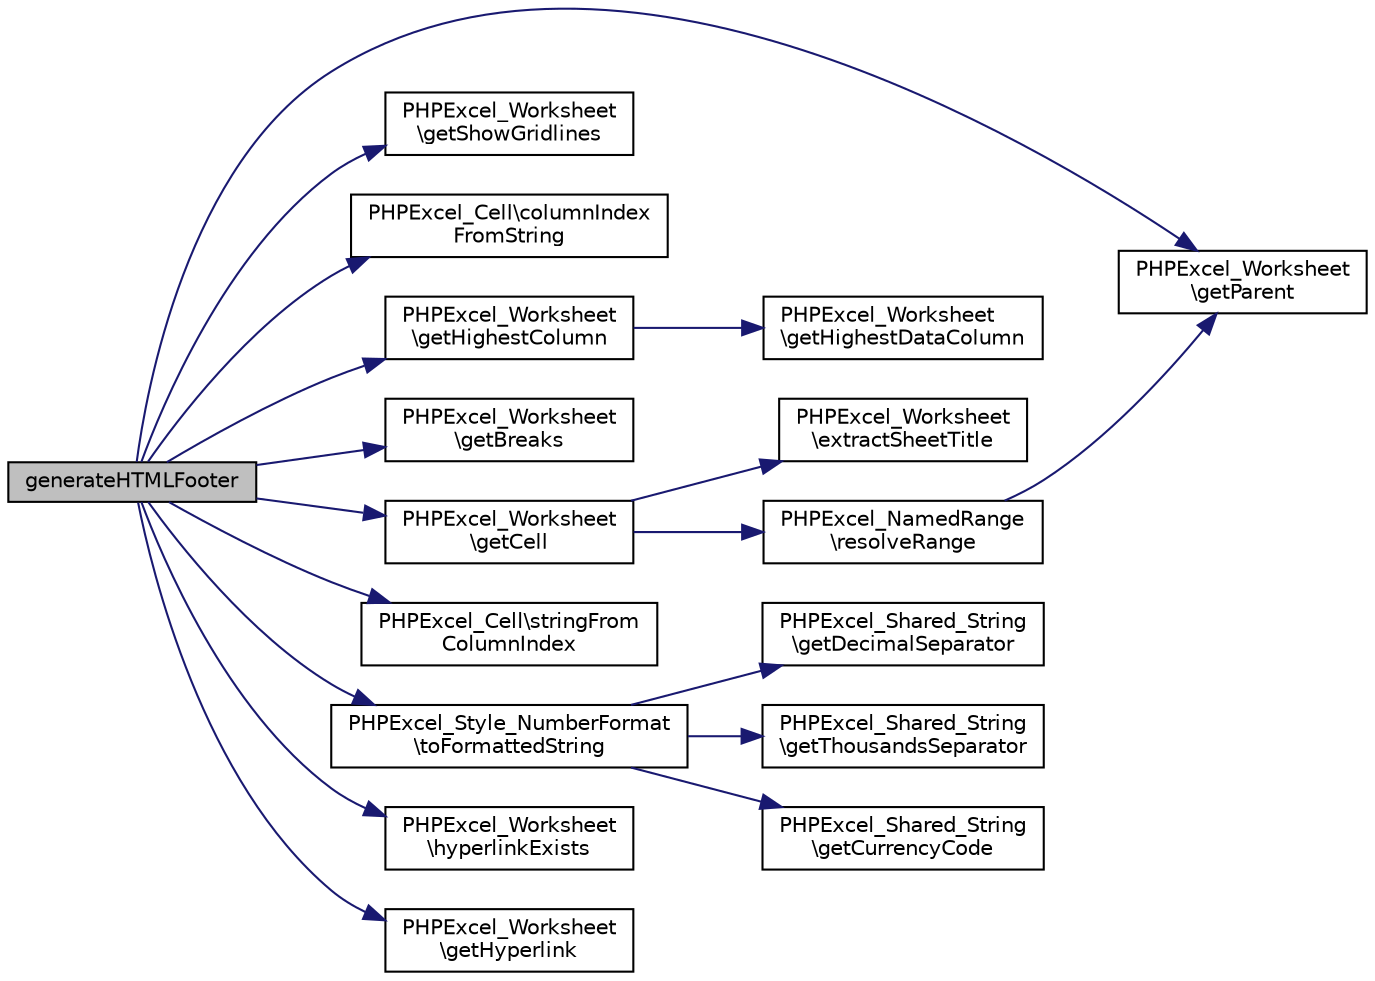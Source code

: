 digraph "generateHTMLFooter"
{
  edge [fontname="Helvetica",fontsize="10",labelfontname="Helvetica",labelfontsize="10"];
  node [fontname="Helvetica",fontsize="10",shape=record];
  rankdir="LR";
  Node48 [label="generateHTMLFooter",height=0.2,width=0.4,color="black", fillcolor="grey75", style="filled", fontcolor="black"];
  Node48 -> Node49 [color="midnightblue",fontsize="10",style="solid",fontname="Helvetica"];
  Node49 [label="PHPExcel_Worksheet\l\\getParent",height=0.2,width=0.4,color="black", fillcolor="white", style="filled",URL="$class_p_h_p_excel___worksheet.html#a95ecaee3537b1ad29b04ef383a57bbae"];
  Node48 -> Node50 [color="midnightblue",fontsize="10",style="solid",fontname="Helvetica"];
  Node50 [label="PHPExcel_Worksheet\l\\getShowGridlines",height=0.2,width=0.4,color="black", fillcolor="white", style="filled",URL="$class_p_h_p_excel___worksheet.html#a3d6aee32f8f9567bf787f48c887079d7"];
  Node48 -> Node51 [color="midnightblue",fontsize="10",style="solid",fontname="Helvetica"];
  Node51 [label="PHPExcel_Cell\\columnIndex\lFromString",height=0.2,width=0.4,color="black", fillcolor="white", style="filled",URL="$class_p_h_p_excel___cell.html#a492724422ceefe1d16ed2a8997a0a489"];
  Node48 -> Node52 [color="midnightblue",fontsize="10",style="solid",fontname="Helvetica"];
  Node52 [label="PHPExcel_Worksheet\l\\getHighestColumn",height=0.2,width=0.4,color="black", fillcolor="white", style="filled",URL="$class_p_h_p_excel___worksheet.html#ad3c18234404cb06b8ee10126a0091aeb"];
  Node52 -> Node53 [color="midnightblue",fontsize="10",style="solid",fontname="Helvetica"];
  Node53 [label="PHPExcel_Worksheet\l\\getHighestDataColumn",height=0.2,width=0.4,color="black", fillcolor="white", style="filled",URL="$class_p_h_p_excel___worksheet.html#a4a525e1230b2c33af19870dc22519c21"];
  Node48 -> Node54 [color="midnightblue",fontsize="10",style="solid",fontname="Helvetica"];
  Node54 [label="PHPExcel_Worksheet\l\\getBreaks",height=0.2,width=0.4,color="black", fillcolor="white", style="filled",URL="$class_p_h_p_excel___worksheet.html#a78b2e2949be23b7c9a4357e0af1768e2"];
  Node48 -> Node55 [color="midnightblue",fontsize="10",style="solid",fontname="Helvetica"];
  Node55 [label="PHPExcel_Worksheet\l\\getCell",height=0.2,width=0.4,color="black", fillcolor="white", style="filled",URL="$class_p_h_p_excel___worksheet.html#a5e123e9c143c05385794d280bbd5dd0c"];
  Node55 -> Node56 [color="midnightblue",fontsize="10",style="solid",fontname="Helvetica"];
  Node56 [label="PHPExcel_Worksheet\l\\extractSheetTitle",height=0.2,width=0.4,color="black", fillcolor="white", style="filled",URL="$class_p_h_p_excel___worksheet.html#af647112824779ee4dd97cb9ff63926bd"];
  Node55 -> Node57 [color="midnightblue",fontsize="10",style="solid",fontname="Helvetica"];
  Node57 [label="PHPExcel_NamedRange\l\\resolveRange",height=0.2,width=0.4,color="black", fillcolor="white", style="filled",URL="$class_p_h_p_excel___named_range.html#abcf033bf855d17978f0ae3f631da7180"];
  Node57 -> Node49 [color="midnightblue",fontsize="10",style="solid",fontname="Helvetica"];
  Node48 -> Node58 [color="midnightblue",fontsize="10",style="solid",fontname="Helvetica"];
  Node58 [label="PHPExcel_Cell\\stringFrom\lColumnIndex",height=0.2,width=0.4,color="black", fillcolor="white", style="filled",URL="$class_p_h_p_excel___cell.html#ab5501b4cf2f8cd0af389ad4096fb9387"];
  Node48 -> Node59 [color="midnightblue",fontsize="10",style="solid",fontname="Helvetica"];
  Node59 [label="PHPExcel_Style_NumberFormat\l\\toFormattedString",height=0.2,width=0.4,color="black", fillcolor="white", style="filled",URL="$class_p_h_p_excel___style___number_format.html#a78fee7c5b1981f509fa3bc02864722c0"];
  Node59 -> Node60 [color="midnightblue",fontsize="10",style="solid",fontname="Helvetica"];
  Node60 [label="PHPExcel_Shared_String\l\\getDecimalSeparator",height=0.2,width=0.4,color="black", fillcolor="white", style="filled",URL="$class_p_h_p_excel___shared___string.html#a9508b69d0dcef67c5189fa6e0b602443"];
  Node59 -> Node61 [color="midnightblue",fontsize="10",style="solid",fontname="Helvetica"];
  Node61 [label="PHPExcel_Shared_String\l\\getThousandsSeparator",height=0.2,width=0.4,color="black", fillcolor="white", style="filled",URL="$class_p_h_p_excel___shared___string.html#a58c3a485683aeb388f90fde3226b473a"];
  Node59 -> Node62 [color="midnightblue",fontsize="10",style="solid",fontname="Helvetica"];
  Node62 [label="PHPExcel_Shared_String\l\\getCurrencyCode",height=0.2,width=0.4,color="black", fillcolor="white", style="filled",URL="$class_p_h_p_excel___shared___string.html#aaba192253f94bbad45870587c5a6cf47"];
  Node48 -> Node63 [color="midnightblue",fontsize="10",style="solid",fontname="Helvetica"];
  Node63 [label="PHPExcel_Worksheet\l\\hyperlinkExists",height=0.2,width=0.4,color="black", fillcolor="white", style="filled",URL="$class_p_h_p_excel___worksheet.html#a1cecf182df6af784494ec64989e54bd0"];
  Node48 -> Node64 [color="midnightblue",fontsize="10",style="solid",fontname="Helvetica"];
  Node64 [label="PHPExcel_Worksheet\l\\getHyperlink",height=0.2,width=0.4,color="black", fillcolor="white", style="filled",URL="$class_p_h_p_excel___worksheet.html#aff848793bf723d7f3c97ff71082c7fd8"];
}
